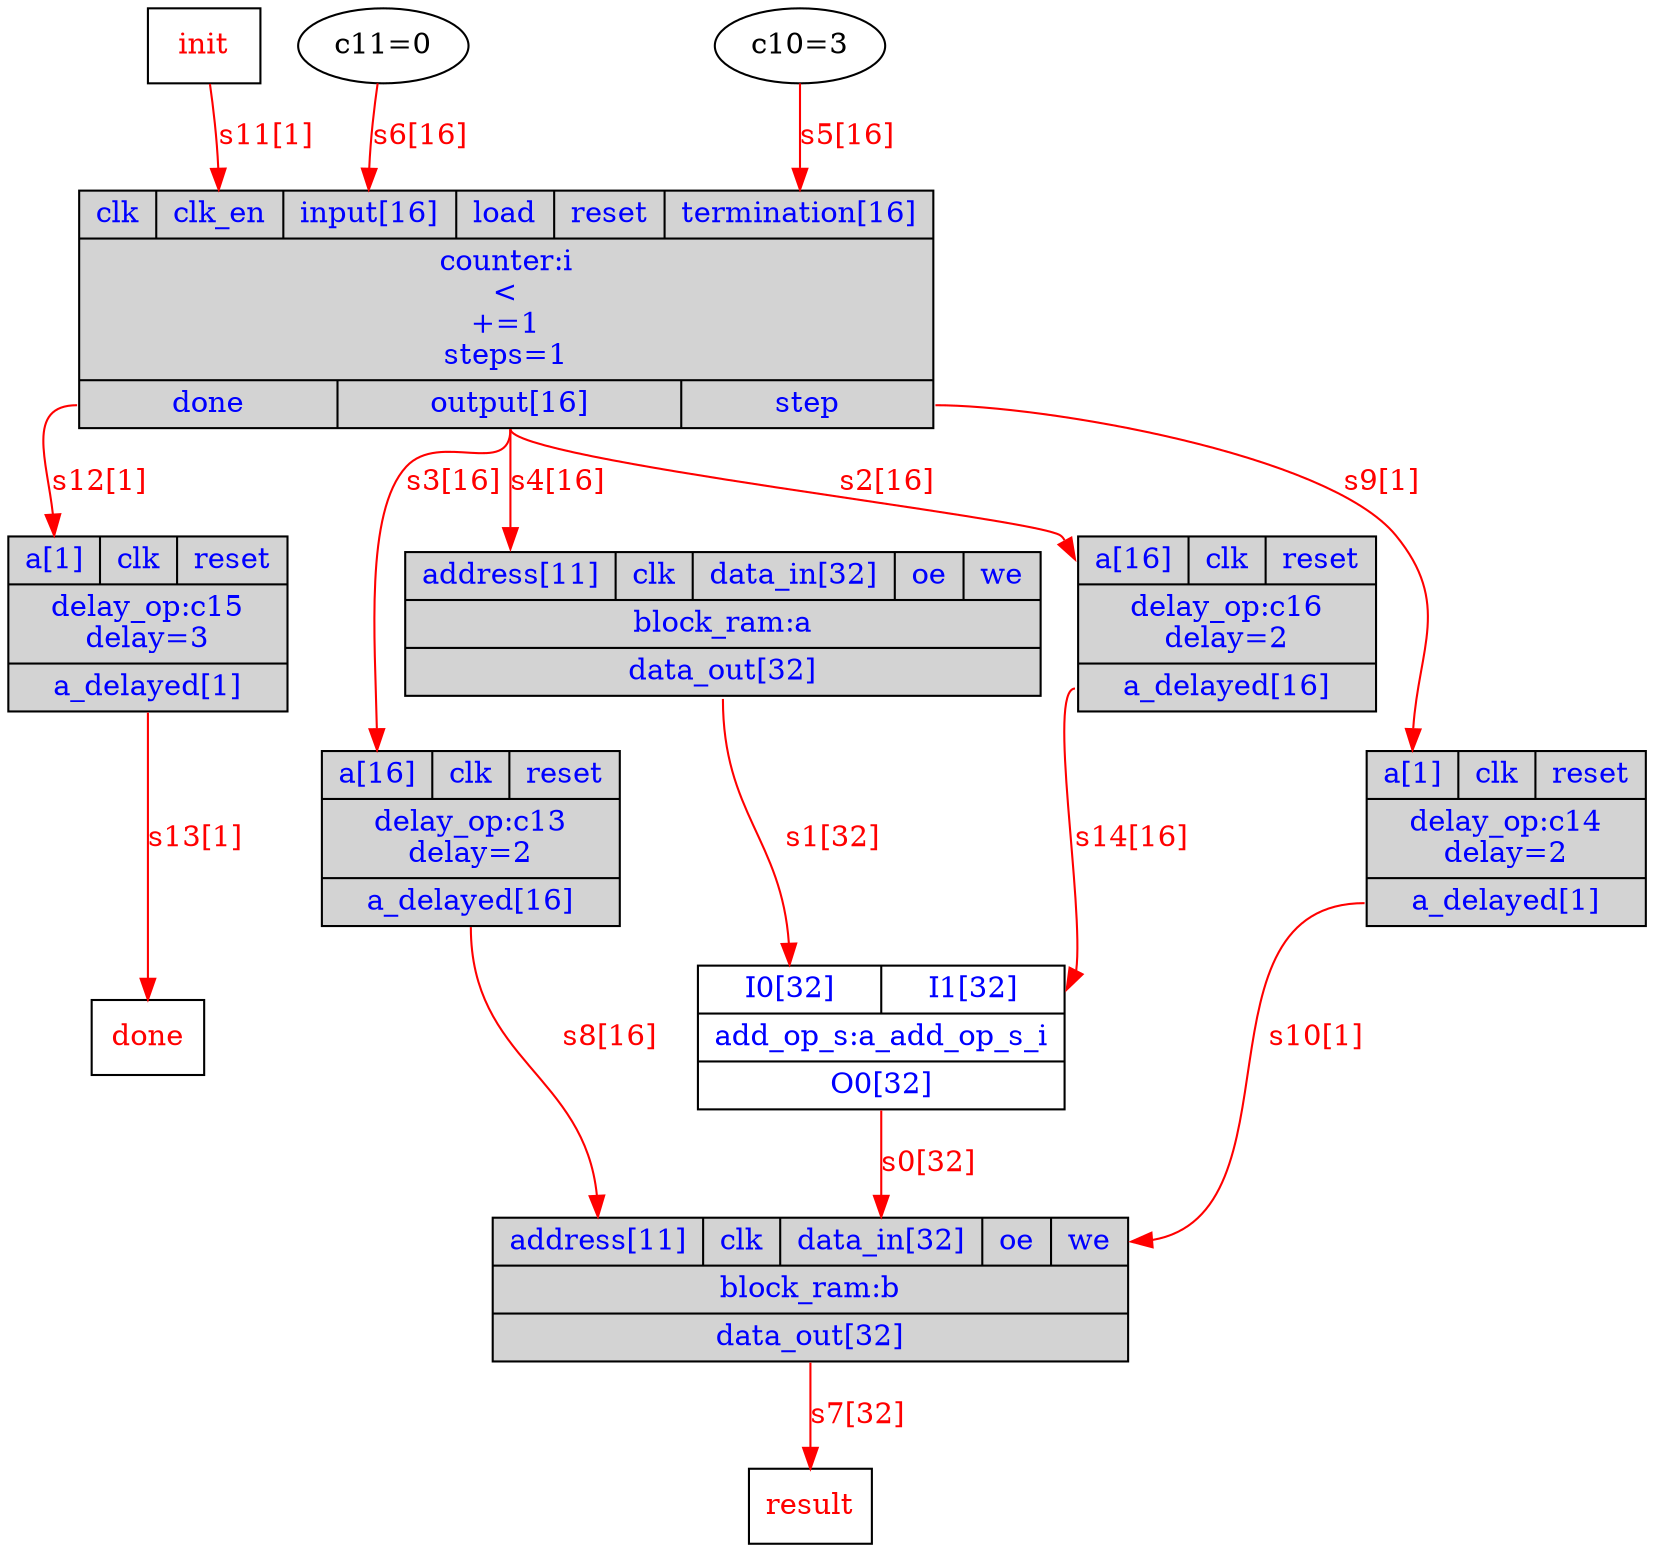 digraph diagram {
// Components (Nodes) 
"i" [shape=record, fontcolor=blue, style="filled", fillcolor="lightgray", label="{{<clk>clk|<clk_en>clk_en|<input>input[16]|<load>load|<reset>reset|<termination>termination[16]}|counter:i\n\<\n+=1\nsteps=1|{<done>done|<output>output[16]|<step>step}}"]; 
"b" [shape=record, fontcolor=blue, style="filled", fillcolor="lightgray", label="{{<address>address[11]|<clk>clk|<data_in>data_in[32]|<oe>oe|<we>we}|block_ram:b|{<data_out>data_out[32]}}"]; 
"a_add_op_s_i" [shape=record, fontcolor=blue, label="{{<I0>I0[32]|<I1>I1[32]}|add_op_s:a_add_op_s_i|{<O0>O0[32]}}"]; 
"a" [shape=record, fontcolor=blue, style="filled", fillcolor="lightgray", label="{{<address>address[11]|<clk>clk|<data_in>data_in[32]|<oe>oe|<we>we}|block_ram:a|{<data_out>data_out[32]}}"]; 
"init" [shape=msquare fontcolor=red label="init"]"done" [shape=msquare fontcolor=red label="done"]"c10" [fontcolor=b label="c10=3"]"c11" [fontcolor=b label="c11=0"]"result" [shape=msquare fontcolor=red label="result"]"c13" [shape=record, fontcolor=blue, style="filled", fillcolor="lightgray", label="{{<a>a[16]|<clk>clk|<reset>reset}|delay_op:c13\ndelay=2|{<a_delayed>a_delayed[16]}}"]; 
"c14" [shape=record, fontcolor=blue, style="filled", fillcolor="lightgray", label="{{<a>a[1]|<clk>clk|<reset>reset}|delay_op:c14\ndelay=2|{<a_delayed>a_delayed[1]}}"]; 
"c15" [shape=record, fontcolor=blue, style="filled", fillcolor="lightgray", label="{{<a>a[1]|<clk>clk|<reset>reset}|delay_op:c15\ndelay=3|{<a_delayed>a_delayed[1]}}"]; 
"c16" [shape=record, fontcolor=blue, style="filled", fillcolor="lightgray", label="{{<a>a[16]|<clk>clk|<reset>reset}|delay_op:c16\ndelay=2|{<a_delayed>a_delayed[16]}}"]; 
// Signals (Edges) 
"a_add_op_s_i":O0 -> "b":data_in[label="s0[32]" color=red fontcolor=red]; 
"a":data_out -> "a_add_op_s_i":I0[label="s1[32]" color=red fontcolor=red]; 
"i":output -> "c16":a[label="s2[16]" color=red fontcolor=red]; 
"i":output -> "c13":a[label="s3[16]" color=red fontcolor=red]; 
"i":output -> "a":address[label="s4[16]" color=red fontcolor=red]; 
"c10":out -> "i":termination[label="s5[16]" color=red fontcolor=red]; 
"c11":out -> "i":input[label="s6[16]" color=red fontcolor=red]; 
"b":data_out -> "result":in[label="s7[32]" color=red fontcolor=red]; 
"c13":a_delayed -> "b":address[label="s8[16]" color=red fontcolor=red]; 
"i":step -> "c14":a[label="s9[1]" color=red fontcolor=red]; 
"c14":a_delayed -> "b":we[label="s10[1]" color=red fontcolor=red]; 
"init":out -> "i":clk_en[label="s11[1]" color=red fontcolor=red]; 
"i":done -> "c15":a[label="s12[1]" color=red fontcolor=red]; 
"c15":a_delayed -> "done":in[label="s13[1]" color=red fontcolor=red]; 
"c16":a_delayed -> "a_add_op_s_i":I1[label="s14[16]" color=red fontcolor=red]; 
}
